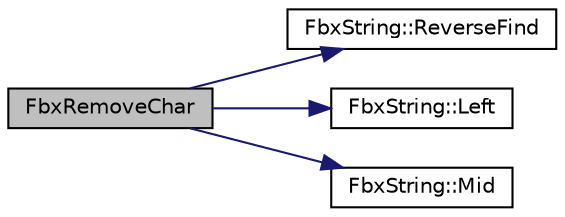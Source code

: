 digraph "FbxRemoveChar"
{
  edge [fontname="Helvetica",fontsize="10",labelfontname="Helvetica",labelfontsize="10"];
  node [fontname="Helvetica",fontsize="10",shape=record];
  rankdir="LR";
  Node0 [label="FbxRemoveChar",height=0.2,width=0.4,color="black", fillcolor="grey75", style="filled", fontcolor="black"];
  Node0 -> Node1 [color="midnightblue",fontsize="10",style="solid",fontname="Helvetica"];
  Node1 [label="FbxString::ReverseFind",height=0.2,width=0.4,color="black", fillcolor="white", style="filled",URL="$class_fbx_string.html#ace5a9c1f1e86a44c5ee70ff7fa70a4a2"];
  Node0 -> Node2 [color="midnightblue",fontsize="10",style="solid",fontname="Helvetica"];
  Node2 [label="FbxString::Left",height=0.2,width=0.4,color="black", fillcolor="white", style="filled",URL="$class_fbx_string.html#a61c3156aa112a9b2a2eba59b37db1feb"];
  Node0 -> Node3 [color="midnightblue",fontsize="10",style="solid",fontname="Helvetica"];
  Node3 [label="FbxString::Mid",height=0.2,width=0.4,color="black", fillcolor="white", style="filled",URL="$class_fbx_string.html#a308c70f64a1f9504e550438af97a3eeb"];
}
